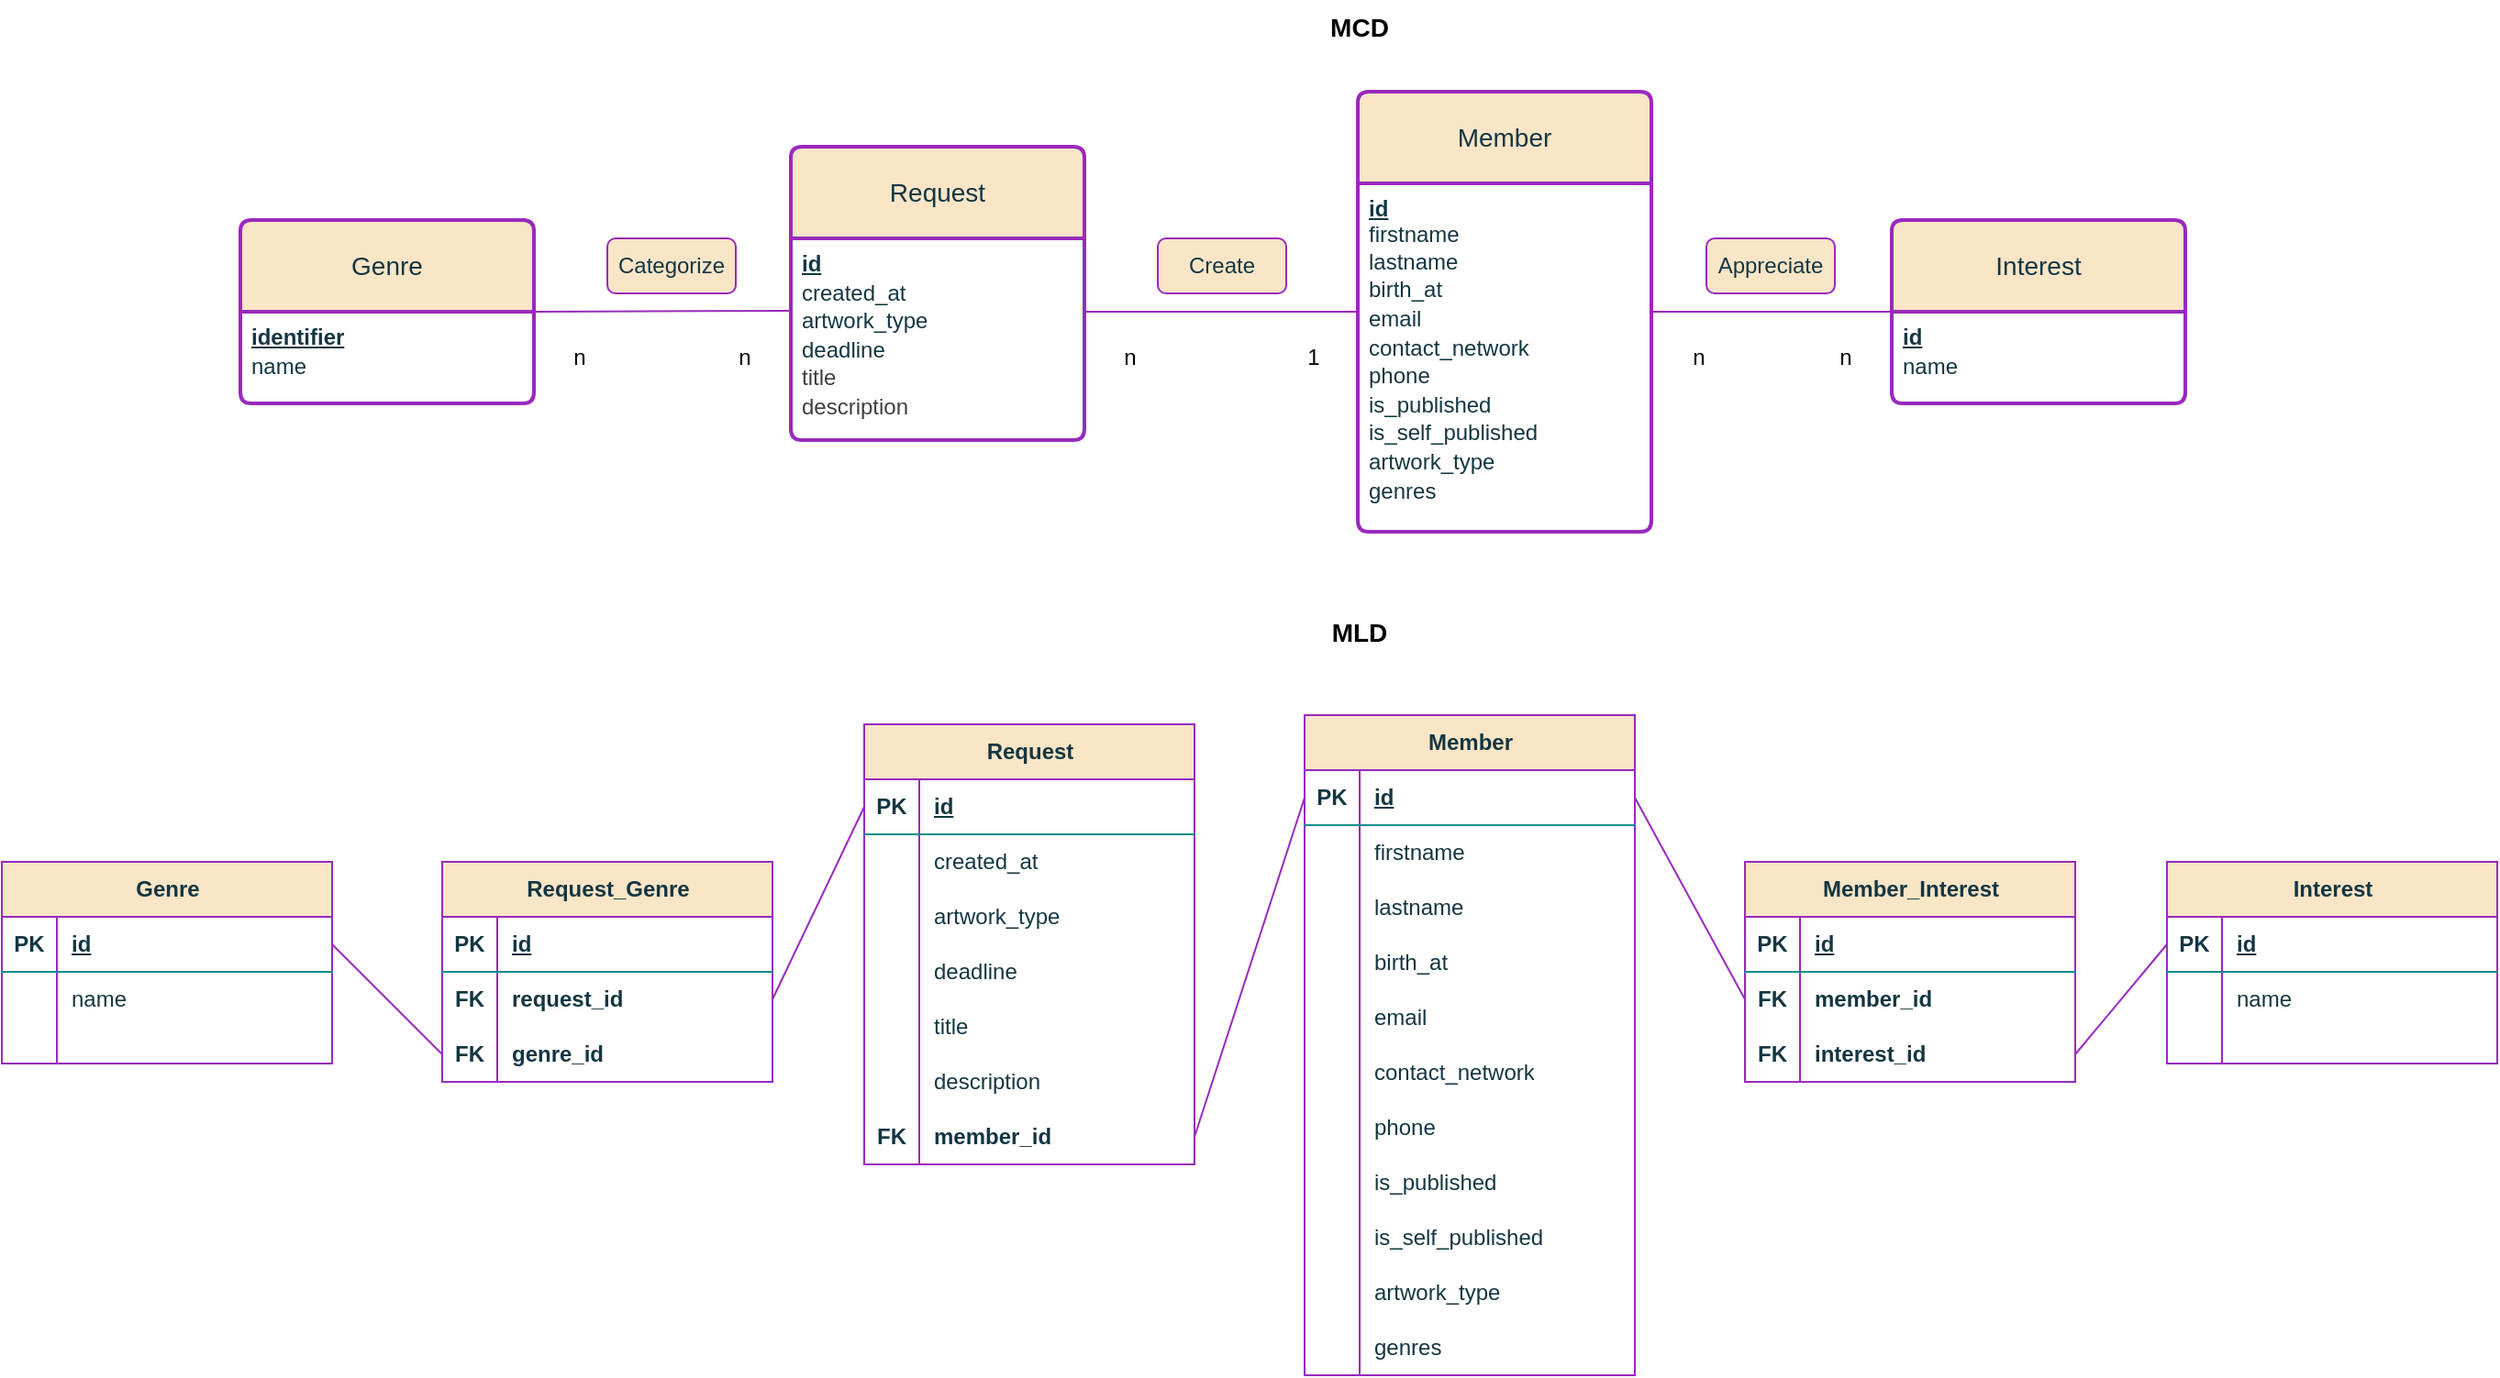 <mxfile>
    <diagram name="Page-1" id="cwkz8XHemz3K-lwugrlc">
        <mxGraphModel dx="1269" dy="1848" grid="1" gridSize="10" guides="1" tooltips="1" connect="1" arrows="1" fold="1" page="1" pageScale="1" pageWidth="827" pageHeight="1169" math="0" shadow="0" adaptiveColors="simple">
            <root>
                <mxCell id="0"/>
                <mxCell id="1" parent="0"/>
                <mxCell id="MpJ06HQKLfrWw8U0iryj-5" value="Member" style="swimlane;childLayout=stackLayout;horizontal=1;startSize=50;horizontalStack=0;rounded=1;fontSize=14;fontStyle=0;strokeWidth=2;resizeParent=0;resizeLast=1;shadow=0;dashed=0;align=center;arcSize=4;whiteSpace=wrap;html=1;labelBackgroundColor=none;fillColor=#FAE5C7;strokeColor=#9929BD;fontColor=#143642;" parent="1" vertex="1">
                    <mxGeometry x="349" y="10" width="160" height="240" as="geometry"/>
                </mxCell>
                <mxCell id="MpJ06HQKLfrWw8U0iryj-6" value="&lt;div&gt;&lt;u&gt;&lt;b&gt;id&lt;/b&gt;&lt;/u&gt;&lt;/div&gt;firstname&lt;div style=&quot;line-height: 130%;&quot;&gt;lastname&lt;/div&gt;&lt;div style=&quot;line-height: 130%;&quot;&gt;birth_at&lt;/div&gt;&lt;div style=&quot;line-height: 130%;&quot;&gt;email&lt;/div&gt;&lt;div style=&quot;line-height: 130%;&quot;&gt;contact_network&lt;/div&gt;&lt;div style=&quot;line-height: 130%;&quot;&gt;phone&lt;/div&gt;&lt;div style=&quot;line-height: 130%;&quot;&gt;is_published&lt;/div&gt;&lt;div style=&quot;line-height: 130%;&quot;&gt;is_self_published&lt;/div&gt;&lt;div style=&quot;line-height: 130%;&quot;&gt;artwork_type&lt;/div&gt;&lt;div style=&quot;line-height: 130%;&quot;&gt;genres&lt;/div&gt;" style="align=left;strokeColor=none;fillColor=none;spacingLeft=4;fontSize=12;verticalAlign=top;resizable=0;rotatable=0;part=1;html=1;labelBackgroundColor=none;fontColor=#143642;" parent="MpJ06HQKLfrWw8U0iryj-5" vertex="1">
                    <mxGeometry y="50" width="160" height="190" as="geometry"/>
                </mxCell>
                <mxCell id="MpJ06HQKLfrWw8U0iryj-7" style="edgeStyle=orthogonalEdgeStyle;rounded=0;orthogonalLoop=1;jettySize=auto;html=1;exitX=0.5;exitY=1;exitDx=0;exitDy=0;labelBackgroundColor=none;strokeColor=#A8201A;fontColor=default;" parent="MpJ06HQKLfrWw8U0iryj-5" source="MpJ06HQKLfrWw8U0iryj-6" target="MpJ06HQKLfrWw8U0iryj-6" edge="1">
                    <mxGeometry relative="1" as="geometry"/>
                </mxCell>
                <mxCell id="MpJ06HQKLfrWw8U0iryj-8" style="edgeStyle=orthogonalEdgeStyle;rounded=0;orthogonalLoop=1;jettySize=auto;html=1;exitX=0.5;exitY=1;exitDx=0;exitDy=0;labelBackgroundColor=none;strokeColor=#A8201A;fontColor=default;" parent="MpJ06HQKLfrWw8U0iryj-5" source="MpJ06HQKLfrWw8U0iryj-6" target="MpJ06HQKLfrWw8U0iryj-6" edge="1">
                    <mxGeometry relative="1" as="geometry"/>
                </mxCell>
                <mxCell id="MpJ06HQKLfrWw8U0iryj-10" value="Request" style="swimlane;childLayout=stackLayout;horizontal=1;startSize=50;horizontalStack=0;rounded=1;fontSize=14;fontStyle=0;strokeWidth=2;resizeParent=0;resizeLast=1;shadow=0;dashed=0;align=center;arcSize=4;whiteSpace=wrap;html=1;labelBackgroundColor=none;fillColor=#FAE5C7;strokeColor=light-dark(#9929BD,#39A3A5);fontColor=#143642;" parent="1" vertex="1">
                    <mxGeometry x="40" y="40" width="160" height="160" as="geometry"/>
                </mxCell>
                <mxCell id="MpJ06HQKLfrWw8U0iryj-11" value="&lt;u style=&quot;line-height: 130%;&quot;&gt;&lt;b&gt;id&lt;/b&gt;&lt;/u&gt;&lt;div style=&quot;line-height: 130%;&quot;&gt;created_at&lt;br&gt;&lt;div&gt;artwork_type&lt;/div&gt;&lt;div&gt;&lt;span style=&quot;background-color: transparent;&quot;&gt;deadline&lt;br&gt;&lt;/span&gt;&lt;div&gt;&lt;span style=&quot;color: rgb(63, 63, 63); background-color: transparent;&quot;&gt;title&amp;nbsp;&lt;/span&gt;&lt;/div&gt;&lt;div&gt;&lt;span style=&quot;color: rgb(63, 63, 63); background-color: transparent;&quot;&gt;description&lt;/span&gt;&lt;/div&gt;&lt;/div&gt;&lt;/div&gt;" style="align=left;strokeColor=none;fillColor=none;spacingLeft=4;fontSize=12;verticalAlign=top;resizable=0;rotatable=0;part=1;html=1;labelBackgroundColor=none;fontColor=#143642;" parent="MpJ06HQKLfrWw8U0iryj-10" vertex="1">
                    <mxGeometry y="50" width="160" height="110" as="geometry"/>
                </mxCell>
                <mxCell id="PtJYfhTD-J3w3Zn-4fKZ-71" value="&lt;div&gt;&lt;div&gt;&lt;div&gt;&lt;br&gt;&lt;/div&gt;&lt;/div&gt;&lt;/div&gt;" style="align=left;strokeColor=none;fillColor=none;spacingLeft=4;fontSize=12;verticalAlign=top;resizable=0;rotatable=0;part=1;html=1;labelBackgroundColor=none;fontColor=#143642;" parent="MpJ06HQKLfrWw8U0iryj-10" vertex="1">
                    <mxGeometry y="160" width="160" as="geometry"/>
                </mxCell>
                <mxCell id="MpJ06HQKLfrWw8U0iryj-17" value="" style="endArrow=none;html=1;rounded=0;labelBackgroundColor=none;strokeColor=#9929BD;fontColor=default;exitX=0;exitY=0.5;exitDx=0;exitDy=0;" parent="1" source="MpJ06HQKLfrWw8U0iryj-5" edge="1">
                    <mxGeometry relative="1" as="geometry">
                        <mxPoint x="300" y="128" as="sourcePoint"/>
                        <mxPoint x="200" y="130" as="targetPoint"/>
                    </mxGeometry>
                </mxCell>
                <mxCell id="MpJ06HQKLfrWw8U0iryj-15" value="Create" style="rounded=1;whiteSpace=wrap;html=1;labelBackgroundColor=none;fillColor=#FAE5C7;strokeColor=#9929BD;fontColor=#143642;spacing=0;" parent="1" vertex="1">
                    <mxGeometry x="240" y="90" width="70" height="30" as="geometry"/>
                </mxCell>
                <mxCell id="MpJ06HQKLfrWw8U0iryj-22" value="n" style="rounded=0;whiteSpace=wrap;html=1;labelBackgroundColor=none;strokeColor=none;" parent="1" vertex="1">
                    <mxGeometry x="210" y="140" width="30" height="30" as="geometry"/>
                </mxCell>
                <mxCell id="MpJ06HQKLfrWw8U0iryj-25" value="1" style="rounded=0;whiteSpace=wrap;html=1;labelBackgroundColor=none;strokeColor=none;" parent="1" vertex="1">
                    <mxGeometry x="310" y="140" width="30" height="30" as="geometry"/>
                </mxCell>
                <mxCell id="PtJYfhTD-J3w3Zn-4fKZ-2" value="Member" style="shape=table;startSize=30;container=1;collapsible=1;childLayout=tableLayout;fixedRows=1;rowLines=0;fontStyle=1;align=center;resizeLast=1;html=1;strokeColor=#9929BD;fontColor=#143642;fillColor=#FAE5C7;" parent="1" vertex="1">
                    <mxGeometry x="320" y="350" width="180" height="360" as="geometry"/>
                </mxCell>
                <mxCell id="PtJYfhTD-J3w3Zn-4fKZ-3" value="" style="shape=tableRow;horizontal=0;startSize=0;swimlaneHead=0;swimlaneBody=0;fillColor=none;collapsible=0;dropTarget=0;points=[[0,0.5],[1,0.5]];portConstraint=eastwest;top=0;left=0;right=0;bottom=1;strokeColor=#0F8B8D;fontColor=#143642;" parent="PtJYfhTD-J3w3Zn-4fKZ-2" vertex="1">
                    <mxGeometry y="30" width="180" height="30" as="geometry"/>
                </mxCell>
                <mxCell id="PtJYfhTD-J3w3Zn-4fKZ-4" value="PK" style="shape=partialRectangle;connectable=0;fillColor=none;top=0;left=0;bottom=0;right=0;fontStyle=1;overflow=hidden;whiteSpace=wrap;html=1;strokeColor=light-dark(#9929BD,#39A3A5);fontColor=#143642;" parent="PtJYfhTD-J3w3Zn-4fKZ-3" vertex="1">
                    <mxGeometry width="30" height="30" as="geometry">
                        <mxRectangle width="30" height="30" as="alternateBounds"/>
                    </mxGeometry>
                </mxCell>
                <mxCell id="PtJYfhTD-J3w3Zn-4fKZ-5" value="id" style="shape=partialRectangle;connectable=0;fillColor=none;top=0;left=0;bottom=0;right=0;align=left;spacingLeft=6;fontStyle=5;overflow=hidden;whiteSpace=wrap;html=1;strokeColor=#9929BD;fontColor=#143642;" parent="PtJYfhTD-J3w3Zn-4fKZ-3" vertex="1">
                    <mxGeometry x="30" width="150" height="30" as="geometry">
                        <mxRectangle width="150" height="30" as="alternateBounds"/>
                    </mxGeometry>
                </mxCell>
                <mxCell id="PtJYfhTD-J3w3Zn-4fKZ-6" value="" style="shape=tableRow;horizontal=0;startSize=0;swimlaneHead=0;swimlaneBody=0;fillColor=none;collapsible=0;dropTarget=0;points=[[0,0.5],[1,0.5]];portConstraint=eastwest;top=0;left=0;right=0;bottom=0;strokeColor=#9929BD;fontColor=#143642;" parent="PtJYfhTD-J3w3Zn-4fKZ-2" vertex="1">
                    <mxGeometry y="60" width="180" height="30" as="geometry"/>
                </mxCell>
                <mxCell id="PtJYfhTD-J3w3Zn-4fKZ-7" value="" style="shape=partialRectangle;connectable=0;fillColor=none;top=0;left=0;bottom=0;right=0;editable=1;overflow=hidden;whiteSpace=wrap;html=1;strokeColor=light-dark(#9929BD,#39A3A5);fontColor=#143642;" parent="PtJYfhTD-J3w3Zn-4fKZ-6" vertex="1">
                    <mxGeometry width="30" height="30" as="geometry">
                        <mxRectangle width="30" height="30" as="alternateBounds"/>
                    </mxGeometry>
                </mxCell>
                <mxCell id="PtJYfhTD-J3w3Zn-4fKZ-8" value="firstname" style="shape=partialRectangle;connectable=0;fillColor=none;top=0;left=0;bottom=0;right=0;align=left;spacingLeft=6;overflow=hidden;whiteSpace=wrap;html=1;strokeColor=light-dark(#9929BD,#39A3A5);fontColor=#143642;" parent="PtJYfhTD-J3w3Zn-4fKZ-6" vertex="1">
                    <mxGeometry x="30" width="150" height="30" as="geometry">
                        <mxRectangle width="150" height="30" as="alternateBounds"/>
                    </mxGeometry>
                </mxCell>
                <mxCell id="PtJYfhTD-J3w3Zn-4fKZ-9" value="" style="shape=tableRow;horizontal=0;startSize=0;swimlaneHead=0;swimlaneBody=0;fillColor=none;collapsible=0;dropTarget=0;points=[[0,0.5],[1,0.5]];portConstraint=eastwest;top=0;left=0;right=0;bottom=0;strokeColor=#0F8B8D;fontColor=#143642;" parent="PtJYfhTD-J3w3Zn-4fKZ-2" vertex="1">
                    <mxGeometry y="90" width="180" height="30" as="geometry"/>
                </mxCell>
                <mxCell id="PtJYfhTD-J3w3Zn-4fKZ-10" value="" style="shape=partialRectangle;connectable=0;fillColor=none;top=0;left=0;bottom=0;right=0;editable=1;overflow=hidden;whiteSpace=wrap;html=1;strokeColor=#0F8B8D;fontColor=#143642;" parent="PtJYfhTD-J3w3Zn-4fKZ-9" vertex="1">
                    <mxGeometry width="30" height="30" as="geometry">
                        <mxRectangle width="30" height="30" as="alternateBounds"/>
                    </mxGeometry>
                </mxCell>
                <mxCell id="PtJYfhTD-J3w3Zn-4fKZ-11" value="lastname" style="shape=partialRectangle;connectable=0;fillColor=none;top=0;left=0;bottom=0;right=0;align=left;spacingLeft=6;overflow=hidden;whiteSpace=wrap;html=1;strokeColor=#0F8B8D;fontColor=#143642;" parent="PtJYfhTD-J3w3Zn-4fKZ-9" vertex="1">
                    <mxGeometry x="30" width="150" height="30" as="geometry">
                        <mxRectangle width="150" height="30" as="alternateBounds"/>
                    </mxGeometry>
                </mxCell>
                <mxCell id="PtJYfhTD-J3w3Zn-4fKZ-12" value="" style="shape=tableRow;horizontal=0;startSize=0;swimlaneHead=0;swimlaneBody=0;fillColor=none;collapsible=0;dropTarget=0;points=[[0,0.5],[1,0.5]];portConstraint=eastwest;top=0;left=0;right=0;bottom=0;strokeColor=#0F8B8D;fontColor=#143642;" parent="PtJYfhTD-J3w3Zn-4fKZ-2" vertex="1">
                    <mxGeometry y="120" width="180" height="30" as="geometry"/>
                </mxCell>
                <mxCell id="PtJYfhTD-J3w3Zn-4fKZ-13" value="" style="shape=partialRectangle;connectable=0;fillColor=none;top=0;left=0;bottom=0;right=0;editable=1;overflow=hidden;whiteSpace=wrap;html=1;strokeColor=#0F8B8D;fontColor=#143642;" parent="PtJYfhTD-J3w3Zn-4fKZ-12" vertex="1">
                    <mxGeometry width="30" height="30" as="geometry">
                        <mxRectangle width="30" height="30" as="alternateBounds"/>
                    </mxGeometry>
                </mxCell>
                <mxCell id="PtJYfhTD-J3w3Zn-4fKZ-14" value="birth_at" style="shape=partialRectangle;connectable=0;fillColor=none;top=0;left=0;bottom=0;right=0;align=left;spacingLeft=6;overflow=hidden;whiteSpace=wrap;html=1;strokeColor=#0F8B8D;fontColor=#143642;" parent="PtJYfhTD-J3w3Zn-4fKZ-12" vertex="1">
                    <mxGeometry x="30" width="150" height="30" as="geometry">
                        <mxRectangle width="150" height="30" as="alternateBounds"/>
                    </mxGeometry>
                </mxCell>
                <mxCell id="PtJYfhTD-J3w3Zn-4fKZ-15" value="" style="shape=tableRow;horizontal=0;startSize=0;swimlaneHead=0;swimlaneBody=0;fillColor=none;collapsible=0;dropTarget=0;points=[[0,0.5],[1,0.5]];portConstraint=eastwest;top=0;left=0;right=0;bottom=0;strokeColor=#0F8B8D;fontColor=#143642;" parent="PtJYfhTD-J3w3Zn-4fKZ-2" vertex="1">
                    <mxGeometry y="150" width="180" height="30" as="geometry"/>
                </mxCell>
                <mxCell id="PtJYfhTD-J3w3Zn-4fKZ-16" value="" style="shape=partialRectangle;connectable=0;fillColor=none;top=0;left=0;bottom=0;right=0;editable=1;overflow=hidden;whiteSpace=wrap;html=1;strokeColor=#0F8B8D;fontColor=#143642;" parent="PtJYfhTD-J3w3Zn-4fKZ-15" vertex="1">
                    <mxGeometry width="30" height="30" as="geometry">
                        <mxRectangle width="30" height="30" as="alternateBounds"/>
                    </mxGeometry>
                </mxCell>
                <mxCell id="PtJYfhTD-J3w3Zn-4fKZ-17" value="email" style="shape=partialRectangle;connectable=0;fillColor=none;top=0;left=0;bottom=0;right=0;align=left;spacingLeft=6;overflow=hidden;whiteSpace=wrap;html=1;strokeColor=#0F8B8D;fontColor=#143642;" parent="PtJYfhTD-J3w3Zn-4fKZ-15" vertex="1">
                    <mxGeometry x="30" width="150" height="30" as="geometry">
                        <mxRectangle width="150" height="30" as="alternateBounds"/>
                    </mxGeometry>
                </mxCell>
                <mxCell id="PtJYfhTD-J3w3Zn-4fKZ-18" value="" style="shape=tableRow;horizontal=0;startSize=0;swimlaneHead=0;swimlaneBody=0;fillColor=none;collapsible=0;dropTarget=0;points=[[0,0.5],[1,0.5]];portConstraint=eastwest;top=0;left=0;right=0;bottom=0;strokeColor=#0F8B8D;fontColor=#143642;" parent="PtJYfhTD-J3w3Zn-4fKZ-2" vertex="1">
                    <mxGeometry y="180" width="180" height="30" as="geometry"/>
                </mxCell>
                <mxCell id="PtJYfhTD-J3w3Zn-4fKZ-19" value="" style="shape=partialRectangle;connectable=0;fillColor=none;top=0;left=0;bottom=0;right=0;editable=1;overflow=hidden;whiteSpace=wrap;html=1;strokeColor=#0F8B8D;fontColor=#143642;" parent="PtJYfhTD-J3w3Zn-4fKZ-18" vertex="1">
                    <mxGeometry width="30" height="30" as="geometry">
                        <mxRectangle width="30" height="30" as="alternateBounds"/>
                    </mxGeometry>
                </mxCell>
                <mxCell id="PtJYfhTD-J3w3Zn-4fKZ-20" value="contact_network" style="shape=partialRectangle;connectable=0;fillColor=none;top=0;left=0;bottom=0;right=0;align=left;spacingLeft=6;overflow=hidden;whiteSpace=wrap;html=1;strokeColor=#0F8B8D;fontColor=#143642;" parent="PtJYfhTD-J3w3Zn-4fKZ-18" vertex="1">
                    <mxGeometry x="30" width="150" height="30" as="geometry">
                        <mxRectangle width="150" height="30" as="alternateBounds"/>
                    </mxGeometry>
                </mxCell>
                <mxCell id="PtJYfhTD-J3w3Zn-4fKZ-21" value="" style="shape=tableRow;horizontal=0;startSize=0;swimlaneHead=0;swimlaneBody=0;fillColor=none;collapsible=0;dropTarget=0;points=[[0,0.5],[1,0.5]];portConstraint=eastwest;top=0;left=0;right=0;bottom=0;strokeColor=#0F8B8D;fontColor=#143642;" parent="PtJYfhTD-J3w3Zn-4fKZ-2" vertex="1">
                    <mxGeometry y="210" width="180" height="30" as="geometry"/>
                </mxCell>
                <mxCell id="PtJYfhTD-J3w3Zn-4fKZ-22" value="" style="shape=partialRectangle;connectable=0;fillColor=none;top=0;left=0;bottom=0;right=0;editable=1;overflow=hidden;whiteSpace=wrap;html=1;strokeColor=#0F8B8D;fontColor=#143642;" parent="PtJYfhTD-J3w3Zn-4fKZ-21" vertex="1">
                    <mxGeometry width="30" height="30" as="geometry">
                        <mxRectangle width="30" height="30" as="alternateBounds"/>
                    </mxGeometry>
                </mxCell>
                <mxCell id="PtJYfhTD-J3w3Zn-4fKZ-23" value="phone" style="shape=partialRectangle;connectable=0;fillColor=none;top=0;left=0;bottom=0;right=0;align=left;spacingLeft=6;overflow=hidden;whiteSpace=wrap;html=1;strokeColor=#0F8B8D;fontColor=#143642;" parent="PtJYfhTD-J3w3Zn-4fKZ-21" vertex="1">
                    <mxGeometry x="30" width="150" height="30" as="geometry">
                        <mxRectangle width="150" height="30" as="alternateBounds"/>
                    </mxGeometry>
                </mxCell>
                <mxCell id="PtJYfhTD-J3w3Zn-4fKZ-24" value="" style="shape=tableRow;horizontal=0;startSize=0;swimlaneHead=0;swimlaneBody=0;fillColor=none;collapsible=0;dropTarget=0;points=[[0,0.5],[1,0.5]];portConstraint=eastwest;top=0;left=0;right=0;bottom=0;strokeColor=#0F8B8D;fontColor=#143642;" parent="PtJYfhTD-J3w3Zn-4fKZ-2" vertex="1">
                    <mxGeometry y="240" width="180" height="30" as="geometry"/>
                </mxCell>
                <mxCell id="PtJYfhTD-J3w3Zn-4fKZ-25" value="" style="shape=partialRectangle;connectable=0;fillColor=none;top=0;left=0;bottom=0;right=0;editable=1;overflow=hidden;whiteSpace=wrap;html=1;strokeColor=#0F8B8D;fontColor=#143642;" parent="PtJYfhTD-J3w3Zn-4fKZ-24" vertex="1">
                    <mxGeometry width="30" height="30" as="geometry">
                        <mxRectangle width="30" height="30" as="alternateBounds"/>
                    </mxGeometry>
                </mxCell>
                <mxCell id="PtJYfhTD-J3w3Zn-4fKZ-26" value="is_published" style="shape=partialRectangle;connectable=0;fillColor=none;top=0;left=0;bottom=0;right=0;align=left;spacingLeft=6;overflow=hidden;whiteSpace=wrap;html=1;strokeColor=#0F8B8D;fontColor=#143642;" parent="PtJYfhTD-J3w3Zn-4fKZ-24" vertex="1">
                    <mxGeometry x="30" width="150" height="30" as="geometry">
                        <mxRectangle width="150" height="30" as="alternateBounds"/>
                    </mxGeometry>
                </mxCell>
                <mxCell id="PtJYfhTD-J3w3Zn-4fKZ-27" value="" style="shape=tableRow;horizontal=0;startSize=0;swimlaneHead=0;swimlaneBody=0;fillColor=none;collapsible=0;dropTarget=0;points=[[0,0.5],[1,0.5]];portConstraint=eastwest;top=0;left=0;right=0;bottom=0;strokeColor=#0F8B8D;fontColor=#143642;" parent="PtJYfhTD-J3w3Zn-4fKZ-2" vertex="1">
                    <mxGeometry y="270" width="180" height="30" as="geometry"/>
                </mxCell>
                <mxCell id="PtJYfhTD-J3w3Zn-4fKZ-28" value="" style="shape=partialRectangle;connectable=0;fillColor=none;top=0;left=0;bottom=0;right=0;editable=1;overflow=hidden;whiteSpace=wrap;html=1;strokeColor=#0F8B8D;fontColor=#143642;" parent="PtJYfhTD-J3w3Zn-4fKZ-27" vertex="1">
                    <mxGeometry width="30" height="30" as="geometry">
                        <mxRectangle width="30" height="30" as="alternateBounds"/>
                    </mxGeometry>
                </mxCell>
                <mxCell id="PtJYfhTD-J3w3Zn-4fKZ-29" value="is_self_published" style="shape=partialRectangle;connectable=0;fillColor=none;top=0;left=0;bottom=0;right=0;align=left;spacingLeft=6;overflow=hidden;whiteSpace=wrap;html=1;strokeColor=#0F8B8D;fontColor=#143642;" parent="PtJYfhTD-J3w3Zn-4fKZ-27" vertex="1">
                    <mxGeometry x="30" width="150" height="30" as="geometry">
                        <mxRectangle width="150" height="30" as="alternateBounds"/>
                    </mxGeometry>
                </mxCell>
                <mxCell id="PtJYfhTD-J3w3Zn-4fKZ-30" value="" style="shape=tableRow;horizontal=0;startSize=0;swimlaneHead=0;swimlaneBody=0;fillColor=none;collapsible=0;dropTarget=0;points=[[0,0.5],[1,0.5]];portConstraint=eastwest;top=0;left=0;right=0;bottom=0;strokeColor=#0F8B8D;fontColor=#143642;" parent="PtJYfhTD-J3w3Zn-4fKZ-2" vertex="1">
                    <mxGeometry y="300" width="180" height="30" as="geometry"/>
                </mxCell>
                <mxCell id="PtJYfhTD-J3w3Zn-4fKZ-31" value="" style="shape=partialRectangle;connectable=0;fillColor=none;top=0;left=0;bottom=0;right=0;editable=1;overflow=hidden;whiteSpace=wrap;html=1;strokeColor=#0F8B8D;fontColor=#143642;" parent="PtJYfhTD-J3w3Zn-4fKZ-30" vertex="1">
                    <mxGeometry width="30" height="30" as="geometry">
                        <mxRectangle width="30" height="30" as="alternateBounds"/>
                    </mxGeometry>
                </mxCell>
                <mxCell id="PtJYfhTD-J3w3Zn-4fKZ-32" value="artwork_type" style="shape=partialRectangle;connectable=0;fillColor=none;top=0;left=0;bottom=0;right=0;align=left;spacingLeft=6;overflow=hidden;whiteSpace=wrap;html=1;strokeColor=#0F8B8D;fontColor=#143642;" parent="PtJYfhTD-J3w3Zn-4fKZ-30" vertex="1">
                    <mxGeometry x="30" width="150" height="30" as="geometry">
                        <mxRectangle width="150" height="30" as="alternateBounds"/>
                    </mxGeometry>
                </mxCell>
                <mxCell id="PtJYfhTD-J3w3Zn-4fKZ-33" value="" style="shape=tableRow;horizontal=0;startSize=0;swimlaneHead=0;swimlaneBody=0;fillColor=none;collapsible=0;dropTarget=0;points=[[0,0.5],[1,0.5]];portConstraint=eastwest;top=0;left=0;right=0;bottom=0;strokeColor=#0F8B8D;fontColor=#143642;" parent="PtJYfhTD-J3w3Zn-4fKZ-2" vertex="1">
                    <mxGeometry y="330" width="180" height="30" as="geometry"/>
                </mxCell>
                <mxCell id="PtJYfhTD-J3w3Zn-4fKZ-34" value="" style="shape=partialRectangle;connectable=0;fillColor=none;top=0;left=0;bottom=0;right=0;editable=1;overflow=hidden;whiteSpace=wrap;html=1;strokeColor=#0F8B8D;fontColor=#143642;" parent="PtJYfhTD-J3w3Zn-4fKZ-33" vertex="1">
                    <mxGeometry width="30" height="30" as="geometry">
                        <mxRectangle width="30" height="30" as="alternateBounds"/>
                    </mxGeometry>
                </mxCell>
                <mxCell id="PtJYfhTD-J3w3Zn-4fKZ-35" value="genres" style="shape=partialRectangle;connectable=0;fillColor=none;top=0;left=0;bottom=0;right=0;align=left;spacingLeft=6;overflow=hidden;whiteSpace=wrap;html=1;strokeColor=#0F8B8D;fontColor=#143642;" parent="PtJYfhTD-J3w3Zn-4fKZ-33" vertex="1">
                    <mxGeometry x="30" width="150" height="30" as="geometry">
                        <mxRectangle width="150" height="30" as="alternateBounds"/>
                    </mxGeometry>
                </mxCell>
                <mxCell id="PtJYfhTD-J3w3Zn-4fKZ-39" value="Request" style="shape=table;startSize=30;container=1;collapsible=1;childLayout=tableLayout;fixedRows=1;rowLines=0;fontStyle=1;align=center;resizeLast=1;html=1;strokeColor=#9929BD;fontColor=#143642;fillColor=#FAE5C7;" parent="1" vertex="1">
                    <mxGeometry x="80" y="355" width="180" height="240" as="geometry"/>
                </mxCell>
                <mxCell id="PtJYfhTD-J3w3Zn-4fKZ-40" value="" style="shape=tableRow;horizontal=0;startSize=0;swimlaneHead=0;swimlaneBody=0;fillColor=none;collapsible=0;dropTarget=0;points=[[0,0.5],[1,0.5]];portConstraint=eastwest;top=0;left=0;right=0;bottom=1;strokeColor=#0F8B8D;fontColor=#143642;" parent="PtJYfhTD-J3w3Zn-4fKZ-39" vertex="1">
                    <mxGeometry y="30" width="180" height="30" as="geometry"/>
                </mxCell>
                <mxCell id="PtJYfhTD-J3w3Zn-4fKZ-41" value="PK" style="shape=partialRectangle;connectable=0;fillColor=none;top=0;left=0;bottom=0;right=0;fontStyle=1;overflow=hidden;whiteSpace=wrap;html=1;strokeColor=light-dark(#7b219f, #39a3a5);fontColor=#143642;" parent="PtJYfhTD-J3w3Zn-4fKZ-40" vertex="1">
                    <mxGeometry width="30" height="30" as="geometry">
                        <mxRectangle width="30" height="30" as="alternateBounds"/>
                    </mxGeometry>
                </mxCell>
                <mxCell id="PtJYfhTD-J3w3Zn-4fKZ-42" value="id" style="shape=partialRectangle;connectable=0;fillColor=none;top=0;left=0;bottom=0;right=0;align=left;spacingLeft=6;fontStyle=5;overflow=hidden;whiteSpace=wrap;html=1;strokeColor=light-dark(#7b219f, #39a3a5);fontColor=#143642;" parent="PtJYfhTD-J3w3Zn-4fKZ-40" vertex="1">
                    <mxGeometry x="30" width="150" height="30" as="geometry">
                        <mxRectangle width="150" height="30" as="alternateBounds"/>
                    </mxGeometry>
                </mxCell>
                <mxCell id="PtJYfhTD-J3w3Zn-4fKZ-43" value="" style="shape=tableRow;horizontal=0;startSize=0;swimlaneHead=0;swimlaneBody=0;fillColor=none;collapsible=0;dropTarget=0;points=[[0,0.5],[1,0.5]];portConstraint=eastwest;top=0;left=0;right=0;bottom=0;strokeColor=#0F8B8D;fontColor=#143642;" parent="PtJYfhTD-J3w3Zn-4fKZ-39" vertex="1">
                    <mxGeometry y="60" width="180" height="30" as="geometry"/>
                </mxCell>
                <mxCell id="PtJYfhTD-J3w3Zn-4fKZ-44" value="" style="shape=partialRectangle;connectable=0;fillColor=none;top=0;left=0;bottom=0;right=0;editable=1;overflow=hidden;whiteSpace=wrap;html=1;strokeColor=light-dark(#7b219f, #39a3a5);fontColor=#143642;" parent="PtJYfhTD-J3w3Zn-4fKZ-43" vertex="1">
                    <mxGeometry width="30" height="30" as="geometry">
                        <mxRectangle width="30" height="30" as="alternateBounds"/>
                    </mxGeometry>
                </mxCell>
                <mxCell id="PtJYfhTD-J3w3Zn-4fKZ-45" value="created_at" style="shape=partialRectangle;connectable=0;fillColor=none;top=0;left=0;bottom=0;right=0;align=left;spacingLeft=6;overflow=hidden;whiteSpace=wrap;html=1;strokeColor=light-dark(#7b219f, #39a3a5);fontColor=#143642;" parent="PtJYfhTD-J3w3Zn-4fKZ-43" vertex="1">
                    <mxGeometry x="30" width="150" height="30" as="geometry">
                        <mxRectangle width="150" height="30" as="alternateBounds"/>
                    </mxGeometry>
                </mxCell>
                <mxCell id="PtJYfhTD-J3w3Zn-4fKZ-46" value="" style="shape=tableRow;horizontal=0;startSize=0;swimlaneHead=0;swimlaneBody=0;fillColor=none;collapsible=0;dropTarget=0;points=[[0,0.5],[1,0.5]];portConstraint=eastwest;top=0;left=0;right=0;bottom=0;strokeColor=#0F8B8D;fontColor=#143642;" parent="PtJYfhTD-J3w3Zn-4fKZ-39" vertex="1">
                    <mxGeometry y="90" width="180" height="30" as="geometry"/>
                </mxCell>
                <mxCell id="PtJYfhTD-J3w3Zn-4fKZ-47" value="" style="shape=partialRectangle;connectable=0;fillColor=none;top=0;left=0;bottom=0;right=0;editable=1;overflow=hidden;whiteSpace=wrap;html=1;strokeColor=#0F8B8D;fontColor=#143642;" parent="PtJYfhTD-J3w3Zn-4fKZ-46" vertex="1">
                    <mxGeometry width="30" height="30" as="geometry">
                        <mxRectangle width="30" height="30" as="alternateBounds"/>
                    </mxGeometry>
                </mxCell>
                <mxCell id="PtJYfhTD-J3w3Zn-4fKZ-48" value="artwork_type" style="shape=partialRectangle;connectable=0;fillColor=none;top=0;left=0;bottom=0;right=0;align=left;spacingLeft=6;overflow=hidden;whiteSpace=wrap;html=1;strokeColor=#0F8B8D;fontColor=#143642;" parent="PtJYfhTD-J3w3Zn-4fKZ-46" vertex="1">
                    <mxGeometry x="30" width="150" height="30" as="geometry">
                        <mxRectangle width="150" height="30" as="alternateBounds"/>
                    </mxGeometry>
                </mxCell>
                <mxCell id="PtJYfhTD-J3w3Zn-4fKZ-49" value="" style="shape=tableRow;horizontal=0;startSize=0;swimlaneHead=0;swimlaneBody=0;fillColor=none;collapsible=0;dropTarget=0;points=[[0,0.5],[1,0.5]];portConstraint=eastwest;top=0;left=0;right=0;bottom=0;strokeColor=#0F8B8D;fontColor=#143642;" parent="PtJYfhTD-J3w3Zn-4fKZ-39" vertex="1">
                    <mxGeometry y="120" width="180" height="30" as="geometry"/>
                </mxCell>
                <mxCell id="PtJYfhTD-J3w3Zn-4fKZ-50" value="" style="shape=partialRectangle;connectable=0;fillColor=none;top=0;left=0;bottom=0;right=0;editable=1;overflow=hidden;whiteSpace=wrap;html=1;strokeColor=#0F8B8D;fontColor=#143642;" parent="PtJYfhTD-J3w3Zn-4fKZ-49" vertex="1">
                    <mxGeometry width="30" height="30" as="geometry">
                        <mxRectangle width="30" height="30" as="alternateBounds"/>
                    </mxGeometry>
                </mxCell>
                <mxCell id="PtJYfhTD-J3w3Zn-4fKZ-51" value="deadline" style="shape=partialRectangle;connectable=0;fillColor=none;top=0;left=0;bottom=0;right=0;align=left;spacingLeft=6;overflow=hidden;whiteSpace=wrap;html=1;strokeColor=#0F8B8D;fontColor=#143642;" parent="PtJYfhTD-J3w3Zn-4fKZ-49" vertex="1">
                    <mxGeometry x="30" width="150" height="30" as="geometry">
                        <mxRectangle width="150" height="30" as="alternateBounds"/>
                    </mxGeometry>
                </mxCell>
                <mxCell id="PtJYfhTD-J3w3Zn-4fKZ-52" value="" style="shape=tableRow;horizontal=0;startSize=0;swimlaneHead=0;swimlaneBody=0;fillColor=none;collapsible=0;dropTarget=0;points=[[0,0.5],[1,0.5]];portConstraint=eastwest;top=0;left=0;right=0;bottom=0;strokeColor=#0F8B8D;fontColor=#143642;" parent="PtJYfhTD-J3w3Zn-4fKZ-39" vertex="1">
                    <mxGeometry y="150" width="180" height="30" as="geometry"/>
                </mxCell>
                <mxCell id="PtJYfhTD-J3w3Zn-4fKZ-53" value="" style="shape=partialRectangle;connectable=0;fillColor=none;top=0;left=0;bottom=0;right=0;editable=1;overflow=hidden;whiteSpace=wrap;html=1;strokeColor=#0F8B8D;fontColor=#143642;" parent="PtJYfhTD-J3w3Zn-4fKZ-52" vertex="1">
                    <mxGeometry width="30" height="30" as="geometry">
                        <mxRectangle width="30" height="30" as="alternateBounds"/>
                    </mxGeometry>
                </mxCell>
                <mxCell id="PtJYfhTD-J3w3Zn-4fKZ-54" value="&lt;span style=&quot;color: rgb(20, 54, 66);&quot;&gt;title&lt;/span&gt;" style="shape=partialRectangle;connectable=0;fillColor=none;top=0;left=0;bottom=0;right=0;align=left;spacingLeft=6;overflow=hidden;whiteSpace=wrap;html=1;strokeColor=#0F8B8D;fontColor=#143642;" parent="PtJYfhTD-J3w3Zn-4fKZ-52" vertex="1">
                    <mxGeometry x="30" width="150" height="30" as="geometry">
                        <mxRectangle width="150" height="30" as="alternateBounds"/>
                    </mxGeometry>
                </mxCell>
                <mxCell id="PtJYfhTD-J3w3Zn-4fKZ-55" value="" style="shape=tableRow;horizontal=0;startSize=0;swimlaneHead=0;swimlaneBody=0;fillColor=none;collapsible=0;dropTarget=0;points=[[0,0.5],[1,0.5]];portConstraint=eastwest;top=0;left=0;right=0;bottom=0;strokeColor=#0F8B8D;fontColor=#143642;" parent="PtJYfhTD-J3w3Zn-4fKZ-39" vertex="1">
                    <mxGeometry y="180" width="180" height="30" as="geometry"/>
                </mxCell>
                <mxCell id="PtJYfhTD-J3w3Zn-4fKZ-56" value="" style="shape=partialRectangle;connectable=0;fillColor=none;top=0;left=0;bottom=0;right=0;editable=1;overflow=hidden;whiteSpace=wrap;html=1;strokeColor=#0F8B8D;fontColor=#143642;" parent="PtJYfhTD-J3w3Zn-4fKZ-55" vertex="1">
                    <mxGeometry width="30" height="30" as="geometry">
                        <mxRectangle width="30" height="30" as="alternateBounds"/>
                    </mxGeometry>
                </mxCell>
                <mxCell id="PtJYfhTD-J3w3Zn-4fKZ-57" value="&lt;span style=&quot;color: rgb(20, 54, 66);&quot;&gt;description&amp;nbsp;&lt;/span&gt;" style="shape=partialRectangle;connectable=0;fillColor=none;top=0;left=0;bottom=0;right=0;align=left;spacingLeft=6;overflow=hidden;whiteSpace=wrap;html=1;strokeColor=#0F8B8D;fontColor=#143642;" parent="PtJYfhTD-J3w3Zn-4fKZ-55" vertex="1">
                    <mxGeometry x="30" width="150" height="30" as="geometry">
                        <mxRectangle width="150" height="30" as="alternateBounds"/>
                    </mxGeometry>
                </mxCell>
                <mxCell id="PtJYfhTD-J3w3Zn-4fKZ-61" value="" style="shape=tableRow;horizontal=0;startSize=0;swimlaneHead=0;swimlaneBody=0;fillColor=none;collapsible=0;dropTarget=0;points=[[0,0.5],[1,0.5]];portConstraint=eastwest;top=0;left=0;right=0;bottom=0;strokeColor=#0F8B8D;fontColor=#143642;" parent="PtJYfhTD-J3w3Zn-4fKZ-39" vertex="1">
                    <mxGeometry y="210" width="180" height="30" as="geometry"/>
                </mxCell>
                <mxCell id="PtJYfhTD-J3w3Zn-4fKZ-62" value="&lt;b&gt;FK&lt;/b&gt;" style="shape=partialRectangle;connectable=0;fillColor=none;top=0;left=0;bottom=0;right=0;editable=1;overflow=hidden;whiteSpace=wrap;html=1;strokeColor=#0F8B8D;fontColor=#143642;" parent="PtJYfhTD-J3w3Zn-4fKZ-61" vertex="1">
                    <mxGeometry width="30" height="30" as="geometry">
                        <mxRectangle width="30" height="30" as="alternateBounds"/>
                    </mxGeometry>
                </mxCell>
                <mxCell id="PtJYfhTD-J3w3Zn-4fKZ-63" value="&lt;b&gt;member_id&lt;/b&gt;" style="shape=partialRectangle;connectable=0;fillColor=none;top=0;left=0;bottom=0;right=0;align=left;spacingLeft=6;overflow=hidden;whiteSpace=wrap;html=1;strokeColor=#0F8B8D;fontColor=#143642;" parent="PtJYfhTD-J3w3Zn-4fKZ-61" vertex="1">
                    <mxGeometry x="30" width="150" height="30" as="geometry">
                        <mxRectangle width="150" height="30" as="alternateBounds"/>
                    </mxGeometry>
                </mxCell>
                <mxCell id="PtJYfhTD-J3w3Zn-4fKZ-67" value="" style="endArrow=none;html=1;rounded=0;strokeColor=#9929BD;fontColor=#143642;fillColor=#FAE5C7;exitX=0;exitY=0.5;exitDx=0;exitDy=0;entryX=1;entryY=0.5;entryDx=0;entryDy=0;" parent="1" source="PtJYfhTD-J3w3Zn-4fKZ-3" target="PtJYfhTD-J3w3Zn-4fKZ-61" edge="1">
                    <mxGeometry relative="1" as="geometry">
                        <mxPoint x="359" y="790" as="sourcePoint"/>
                        <mxPoint x="519" y="790" as="targetPoint"/>
                    </mxGeometry>
                </mxCell>
                <mxCell id="rxms9dbQPFX-UC_QVMbv-2" value="MCD" style="text;html=1;align=center;verticalAlign=middle;whiteSpace=wrap;rounded=0;fontSize=14;fontStyle=1" parent="1" vertex="1">
                    <mxGeometry x="320" y="-40" width="60" height="30" as="geometry"/>
                </mxCell>
                <mxCell id="5" value="Genre" style="swimlane;childLayout=stackLayout;horizontal=1;startSize=50;horizontalStack=0;rounded=1;fontSize=14;fontStyle=0;strokeWidth=2;resizeParent=0;resizeLast=1;shadow=0;dashed=0;align=center;arcSize=4;whiteSpace=wrap;html=1;labelBackgroundColor=none;fillColor=#FAE5C7;strokeColor=light-dark(#9929BD,#39A3A5);fontColor=#143642;" parent="1" vertex="1">
                    <mxGeometry x="-260" y="80" width="160" height="100" as="geometry"/>
                </mxCell>
                <mxCell id="6" value="&lt;u style=&quot;line-height: 130%;&quot;&gt;&lt;b&gt;identifier&lt;/b&gt;&lt;/u&gt;&lt;div style=&quot;line-height: 130%;&quot;&gt;&lt;div&gt;name&lt;/div&gt;&lt;div&gt;&lt;br&gt;&lt;/div&gt;&lt;/div&gt;" style="align=left;strokeColor=none;fillColor=none;spacingLeft=4;fontSize=12;verticalAlign=top;resizable=0;rotatable=0;part=1;html=1;labelBackgroundColor=none;fontColor=#143642;" parent="5" vertex="1">
                    <mxGeometry y="50" width="160" height="110" as="geometry"/>
                </mxCell>
                <mxCell id="7" value="&lt;div&gt;&lt;div&gt;&lt;div&gt;&lt;br&gt;&lt;/div&gt;&lt;/div&gt;&lt;/div&gt;" style="align=left;strokeColor=none;fillColor=none;spacingLeft=4;fontSize=12;verticalAlign=top;resizable=0;rotatable=0;part=1;html=1;labelBackgroundColor=none;fontColor=#143642;" parent="5" vertex="1">
                    <mxGeometry y="160" width="160" height="-60" as="geometry"/>
                </mxCell>
                <mxCell id="9" value="Categorize" style="rounded=1;whiteSpace=wrap;html=1;labelBackgroundColor=none;fillColor=#FAE5C7;strokeColor=#9929BD;fontColor=#143642;spacing=0;" parent="1" vertex="1">
                    <mxGeometry x="-60" y="90" width="70" height="30" as="geometry"/>
                </mxCell>
                <mxCell id="10" value="" style="endArrow=none;html=1;rounded=0;labelBackgroundColor=none;strokeColor=#9929BD;fontColor=default;exitX=0;exitY=0.5;exitDx=0;exitDy=0;entryX=1;entryY=0;entryDx=0;entryDy=0;" parent="1" target="6" edge="1">
                    <mxGeometry relative="1" as="geometry">
                        <mxPoint x="40" y="129.5" as="sourcePoint"/>
                        <mxPoint x="-109" y="129.5" as="targetPoint"/>
                    </mxGeometry>
                </mxCell>
                <mxCell id="11" value="n" style="rounded=0;whiteSpace=wrap;html=1;labelBackgroundColor=none;strokeColor=none;" parent="1" vertex="1">
                    <mxGeometry x="-90" y="140" width="30" height="30" as="geometry"/>
                </mxCell>
                <mxCell id="12" value="n" style="rounded=0;whiteSpace=wrap;html=1;labelBackgroundColor=none;strokeColor=none;" parent="1" vertex="1">
                    <mxGeometry y="140" width="30" height="30" as="geometry"/>
                </mxCell>
                <mxCell id="13" value="Interest" style="swimlane;childLayout=stackLayout;horizontal=1;startSize=50;horizontalStack=0;rounded=1;fontSize=14;fontStyle=0;strokeWidth=2;resizeParent=0;resizeLast=1;shadow=0;dashed=0;align=center;arcSize=4;whiteSpace=wrap;html=1;labelBackgroundColor=none;fillColor=#FAE5C7;strokeColor=light-dark(#9929BD,#39A3A5);fontColor=#143642;" parent="1" vertex="1">
                    <mxGeometry x="640" y="80" width="160" height="100" as="geometry"/>
                </mxCell>
                <mxCell id="14" value="&lt;u style=&quot;line-height: 130%;&quot;&gt;&lt;b&gt;id&lt;/b&gt;&lt;/u&gt;&lt;div style=&quot;line-height: 130%;&quot;&gt;&lt;div&gt;name&lt;/div&gt;&lt;div&gt;&lt;br&gt;&lt;/div&gt;&lt;/div&gt;" style="align=left;strokeColor=none;fillColor=none;spacingLeft=4;fontSize=12;verticalAlign=top;resizable=0;rotatable=0;part=1;html=1;labelBackgroundColor=none;fontColor=#143642;" parent="13" vertex="1">
                    <mxGeometry y="50" width="160" height="110" as="geometry"/>
                </mxCell>
                <mxCell id="15" value="&lt;div&gt;&lt;div&gt;&lt;div&gt;&lt;br&gt;&lt;/div&gt;&lt;/div&gt;&lt;/div&gt;" style="align=left;strokeColor=none;fillColor=none;spacingLeft=4;fontSize=12;verticalAlign=top;resizable=0;rotatable=0;part=1;html=1;labelBackgroundColor=none;fontColor=#143642;" parent="13" vertex="1">
                    <mxGeometry y="160" width="160" height="-60" as="geometry"/>
                </mxCell>
                <mxCell id="16" value="Appreciate" style="rounded=1;whiteSpace=wrap;html=1;labelBackgroundColor=none;fillColor=#FAE5C7;strokeColor=#9929BD;fontColor=#143642;spacing=0;" parent="1" vertex="1">
                    <mxGeometry x="539" y="90" width="70" height="30" as="geometry"/>
                </mxCell>
                <mxCell id="17" value="" style="endArrow=none;html=1;rounded=0;labelBackgroundColor=none;strokeColor=#9929BD;fontColor=default;" parent="1" edge="1">
                    <mxGeometry relative="1" as="geometry">
                        <mxPoint x="640" y="130" as="sourcePoint"/>
                        <mxPoint x="510" y="130" as="targetPoint"/>
                    </mxGeometry>
                </mxCell>
                <mxCell id="18" value="n" style="rounded=0;whiteSpace=wrap;html=1;labelBackgroundColor=none;strokeColor=none;" parent="1" vertex="1">
                    <mxGeometry x="520" y="140" width="30" height="30" as="geometry"/>
                </mxCell>
                <mxCell id="19" value="n" style="rounded=0;whiteSpace=wrap;html=1;labelBackgroundColor=none;strokeColor=none;" parent="1" vertex="1">
                    <mxGeometry x="600" y="140" width="30" height="30" as="geometry"/>
                </mxCell>
                <mxCell id="20" value="Genre" style="shape=table;startSize=30;container=1;collapsible=1;childLayout=tableLayout;fixedRows=1;rowLines=0;fontStyle=1;align=center;resizeLast=1;html=1;strokeColor=#9929BD;fontColor=#143642;fillColor=#FAE5C7;" parent="1" vertex="1">
                    <mxGeometry x="-390" y="430" width="180" height="110" as="geometry"/>
                </mxCell>
                <mxCell id="21" value="" style="shape=tableRow;horizontal=0;startSize=0;swimlaneHead=0;swimlaneBody=0;fillColor=none;collapsible=0;dropTarget=0;points=[[0,0.5],[1,0.5]];portConstraint=eastwest;top=0;left=0;right=0;bottom=1;strokeColor=#0F8B8D;fontColor=#143642;" parent="20" vertex="1">
                    <mxGeometry y="30" width="180" height="30" as="geometry"/>
                </mxCell>
                <mxCell id="22" value="PK" style="shape=partialRectangle;connectable=0;fillColor=none;top=0;left=0;bottom=0;right=0;fontStyle=1;overflow=hidden;whiteSpace=wrap;html=1;strokeColor=light-dark(#7b219f, #39a3a5);fontColor=#143642;" parent="21" vertex="1">
                    <mxGeometry width="30" height="30" as="geometry">
                        <mxRectangle width="30" height="30" as="alternateBounds"/>
                    </mxGeometry>
                </mxCell>
                <mxCell id="23" value="id" style="shape=partialRectangle;connectable=0;fillColor=none;top=0;left=0;bottom=0;right=0;align=left;spacingLeft=6;fontStyle=5;overflow=hidden;whiteSpace=wrap;html=1;strokeColor=light-dark(#7b219f, #39a3a5);fontColor=#143642;" parent="21" vertex="1">
                    <mxGeometry x="30" width="150" height="30" as="geometry">
                        <mxRectangle width="150" height="30" as="alternateBounds"/>
                    </mxGeometry>
                </mxCell>
                <mxCell id="24" value="" style="shape=tableRow;horizontal=0;startSize=0;swimlaneHead=0;swimlaneBody=0;fillColor=none;collapsible=0;dropTarget=0;points=[[0,0.5],[1,0.5]];portConstraint=eastwest;top=0;left=0;right=0;bottom=0;strokeColor=#0F8B8D;fontColor=#143642;" parent="20" vertex="1">
                    <mxGeometry y="60" width="180" height="30" as="geometry"/>
                </mxCell>
                <mxCell id="25" value="" style="shape=partialRectangle;connectable=0;fillColor=none;top=0;left=0;bottom=0;right=0;editable=1;overflow=hidden;whiteSpace=wrap;html=1;strokeColor=light-dark(#7b219f, #39a3a5);fontColor=#143642;" parent="24" vertex="1">
                    <mxGeometry width="30" height="30" as="geometry">
                        <mxRectangle width="30" height="30" as="alternateBounds"/>
                    </mxGeometry>
                </mxCell>
                <mxCell id="26" value="name" style="shape=partialRectangle;connectable=0;fillColor=none;top=0;left=0;bottom=0;right=0;align=left;spacingLeft=6;overflow=hidden;whiteSpace=wrap;html=1;strokeColor=light-dark(#7b219f, #39a3a5);fontColor=#143642;" parent="24" vertex="1">
                    <mxGeometry x="30" width="150" height="30" as="geometry">
                        <mxRectangle width="150" height="30" as="alternateBounds"/>
                    </mxGeometry>
                </mxCell>
                <mxCell id="27" value="" style="shape=tableRow;horizontal=0;startSize=0;swimlaneHead=0;swimlaneBody=0;fillColor=none;collapsible=0;dropTarget=0;points=[[0,0.5],[1,0.5]];portConstraint=eastwest;top=0;left=0;right=0;bottom=0;strokeColor=#0F8B8D;fontColor=#143642;" parent="20" vertex="1">
                    <mxGeometry y="90" width="180" height="20" as="geometry"/>
                </mxCell>
                <mxCell id="28" value="" style="shape=partialRectangle;connectable=0;fillColor=none;top=0;left=0;bottom=0;right=0;editable=1;overflow=hidden;whiteSpace=wrap;html=1;strokeColor=#0F8B8D;fontColor=#143642;" parent="27" vertex="1">
                    <mxGeometry width="30" height="20" as="geometry">
                        <mxRectangle width="30" height="20" as="alternateBounds"/>
                    </mxGeometry>
                </mxCell>
                <mxCell id="29" value="" style="shape=partialRectangle;connectable=0;fillColor=none;top=0;left=0;bottom=0;right=0;align=left;spacingLeft=6;overflow=hidden;whiteSpace=wrap;html=1;strokeColor=#0F8B8D;fontColor=#143642;" parent="27" vertex="1">
                    <mxGeometry x="30" width="150" height="20" as="geometry">
                        <mxRectangle width="150" height="20" as="alternateBounds"/>
                    </mxGeometry>
                </mxCell>
                <mxCell id="30" value="Request_&lt;span style=&quot;color: rgb(20, 54, 66);&quot;&gt;Genre&lt;/span&gt;" style="shape=table;startSize=30;container=1;collapsible=1;childLayout=tableLayout;fixedRows=1;rowLines=0;fontStyle=1;align=center;resizeLast=1;html=1;strokeColor=#9929BD;fontColor=#143642;fillColor=#FAE5C7;" parent="1" vertex="1">
                    <mxGeometry x="-150" y="430" width="180" height="120" as="geometry"/>
                </mxCell>
                <mxCell id="31" value="" style="shape=tableRow;horizontal=0;startSize=0;swimlaneHead=0;swimlaneBody=0;fillColor=none;collapsible=0;dropTarget=0;points=[[0,0.5],[1,0.5]];portConstraint=eastwest;top=0;left=0;right=0;bottom=1;strokeColor=#0F8B8D;fontColor=#143642;" parent="30" vertex="1">
                    <mxGeometry y="30" width="180" height="30" as="geometry"/>
                </mxCell>
                <mxCell id="32" value="PK" style="shape=partialRectangle;connectable=0;fillColor=none;top=0;left=0;bottom=0;right=0;fontStyle=1;overflow=hidden;whiteSpace=wrap;html=1;strokeColor=light-dark(#7b219f, #39a3a5);fontColor=#143642;" parent="31" vertex="1">
                    <mxGeometry width="30" height="30" as="geometry">
                        <mxRectangle width="30" height="30" as="alternateBounds"/>
                    </mxGeometry>
                </mxCell>
                <mxCell id="33" value="id" style="shape=partialRectangle;connectable=0;fillColor=none;top=0;left=0;bottom=0;right=0;align=left;spacingLeft=6;fontStyle=5;overflow=hidden;whiteSpace=wrap;html=1;strokeColor=light-dark(#7b219f, #39a3a5);fontColor=#143642;" parent="31" vertex="1">
                    <mxGeometry x="30" width="150" height="30" as="geometry">
                        <mxRectangle width="150" height="30" as="alternateBounds"/>
                    </mxGeometry>
                </mxCell>
                <mxCell id="34" value="" style="shape=tableRow;horizontal=0;startSize=0;swimlaneHead=0;swimlaneBody=0;fillColor=none;collapsible=0;dropTarget=0;points=[[0,0.5],[1,0.5]];portConstraint=eastwest;top=0;left=0;right=0;bottom=0;strokeColor=#0F8B8D;fontColor=#143642;" parent="30" vertex="1">
                    <mxGeometry y="60" width="180" height="30" as="geometry"/>
                </mxCell>
                <mxCell id="35" value="FK" style="shape=partialRectangle;connectable=0;fillColor=none;top=0;left=0;bottom=0;right=0;editable=1;overflow=hidden;whiteSpace=wrap;html=1;strokeColor=light-dark(#7b219f, #39a3a5);fontColor=#143642;fontStyle=1" parent="34" vertex="1">
                    <mxGeometry width="30" height="30" as="geometry">
                        <mxRectangle width="30" height="30" as="alternateBounds"/>
                    </mxGeometry>
                </mxCell>
                <mxCell id="36" value="&lt;b&gt;request_id&lt;/b&gt;" style="shape=partialRectangle;connectable=0;fillColor=none;top=0;left=0;bottom=0;right=0;align=left;spacingLeft=6;overflow=hidden;whiteSpace=wrap;html=1;strokeColor=light-dark(#7b219f, #39a3a5);fontColor=#143642;" parent="34" vertex="1">
                    <mxGeometry x="30" width="150" height="30" as="geometry">
                        <mxRectangle width="150" height="30" as="alternateBounds"/>
                    </mxGeometry>
                </mxCell>
                <mxCell id="37" value="" style="shape=tableRow;horizontal=0;startSize=0;swimlaneHead=0;swimlaneBody=0;fillColor=none;collapsible=0;dropTarget=0;points=[[0,0.5],[1,0.5]];portConstraint=eastwest;top=0;left=0;right=0;bottom=0;strokeColor=#0F8B8D;fontColor=#143642;" parent="30" vertex="1">
                    <mxGeometry y="90" width="180" height="30" as="geometry"/>
                </mxCell>
                <mxCell id="38" value="FK" style="shape=partialRectangle;connectable=0;fillColor=none;top=0;left=0;bottom=0;right=0;editable=1;overflow=hidden;whiteSpace=wrap;html=1;strokeColor=#0F8B8D;fontColor=#143642;fontStyle=1" parent="37" vertex="1">
                    <mxGeometry width="30" height="30" as="geometry">
                        <mxRectangle width="30" height="30" as="alternateBounds"/>
                    </mxGeometry>
                </mxCell>
                <mxCell id="39" value="&lt;span style=&quot;color: rgb(20, 54, 66);&quot;&gt;&lt;b&gt;genre_id&lt;/b&gt;&lt;/span&gt;" style="shape=partialRectangle;connectable=0;fillColor=none;top=0;left=0;bottom=0;right=0;align=left;spacingLeft=6;overflow=hidden;whiteSpace=wrap;html=1;strokeColor=#0F8B8D;fontColor=#143642;" parent="37" vertex="1">
                    <mxGeometry x="30" width="150" height="30" as="geometry">
                        <mxRectangle width="150" height="30" as="alternateBounds"/>
                    </mxGeometry>
                </mxCell>
                <mxCell id="40" value="" style="endArrow=none;html=1;rounded=0;strokeColor=#9929BD;fontColor=#143642;fillColor=#FAE5C7;exitX=1;exitY=0.5;exitDx=0;exitDy=0;entryX=0;entryY=0.5;entryDx=0;entryDy=0;" parent="1" source="21" target="37" edge="1">
                    <mxGeometry relative="1" as="geometry">
                        <mxPoint x="-280" y="610" as="sourcePoint"/>
                        <mxPoint x="-409" y="830" as="targetPoint"/>
                    </mxGeometry>
                </mxCell>
                <mxCell id="41" value="" style="endArrow=none;html=1;rounded=0;strokeColor=#9929BD;fontColor=#143642;fillColor=#FAE5C7;exitX=0;exitY=0.5;exitDx=0;exitDy=0;entryX=1;entryY=0.5;entryDx=0;entryDy=0;" parent="1" source="PtJYfhTD-J3w3Zn-4fKZ-40" target="34" edge="1">
                    <mxGeometry relative="1" as="geometry">
                        <mxPoint x="-220" y="630" as="sourcePoint"/>
                        <mxPoint x="-349" y="850" as="targetPoint"/>
                    </mxGeometry>
                </mxCell>
                <mxCell id="42" value="Interest" style="shape=table;startSize=30;container=1;collapsible=1;childLayout=tableLayout;fixedRows=1;rowLines=0;fontStyle=1;align=center;resizeLast=1;html=1;strokeColor=#9929BD;fontColor=#143642;fillColor=#FAE5C7;" parent="1" vertex="1">
                    <mxGeometry x="790" y="430" width="180" height="110" as="geometry"/>
                </mxCell>
                <mxCell id="43" value="" style="shape=tableRow;horizontal=0;startSize=0;swimlaneHead=0;swimlaneBody=0;fillColor=none;collapsible=0;dropTarget=0;points=[[0,0.5],[1,0.5]];portConstraint=eastwest;top=0;left=0;right=0;bottom=1;strokeColor=#0F8B8D;fontColor=#143642;" parent="42" vertex="1">
                    <mxGeometry y="30" width="180" height="30" as="geometry"/>
                </mxCell>
                <mxCell id="44" value="PK" style="shape=partialRectangle;connectable=0;fillColor=none;top=0;left=0;bottom=0;right=0;fontStyle=1;overflow=hidden;whiteSpace=wrap;html=1;strokeColor=light-dark(#7b219f, #39a3a5);fontColor=#143642;" parent="43" vertex="1">
                    <mxGeometry width="30" height="30" as="geometry">
                        <mxRectangle width="30" height="30" as="alternateBounds"/>
                    </mxGeometry>
                </mxCell>
                <mxCell id="45" value="id" style="shape=partialRectangle;connectable=0;fillColor=none;top=0;left=0;bottom=0;right=0;align=left;spacingLeft=6;fontStyle=5;overflow=hidden;whiteSpace=wrap;html=1;strokeColor=light-dark(#7b219f, #39a3a5);fontColor=#143642;" parent="43" vertex="1">
                    <mxGeometry x="30" width="150" height="30" as="geometry">
                        <mxRectangle width="150" height="30" as="alternateBounds"/>
                    </mxGeometry>
                </mxCell>
                <mxCell id="46" value="" style="shape=tableRow;horizontal=0;startSize=0;swimlaneHead=0;swimlaneBody=0;fillColor=none;collapsible=0;dropTarget=0;points=[[0,0.5],[1,0.5]];portConstraint=eastwest;top=0;left=0;right=0;bottom=0;strokeColor=#0F8B8D;fontColor=#143642;" parent="42" vertex="1">
                    <mxGeometry y="60" width="180" height="30" as="geometry"/>
                </mxCell>
                <mxCell id="47" value="" style="shape=partialRectangle;connectable=0;fillColor=none;top=0;left=0;bottom=0;right=0;editable=1;overflow=hidden;whiteSpace=wrap;html=1;strokeColor=light-dark(#7b219f, #39a3a5);fontColor=#143642;" parent="46" vertex="1">
                    <mxGeometry width="30" height="30" as="geometry">
                        <mxRectangle width="30" height="30" as="alternateBounds"/>
                    </mxGeometry>
                </mxCell>
                <mxCell id="48" value="name" style="shape=partialRectangle;connectable=0;fillColor=none;top=0;left=0;bottom=0;right=0;align=left;spacingLeft=6;overflow=hidden;whiteSpace=wrap;html=1;strokeColor=light-dark(#7b219f, #39a3a5);fontColor=#143642;" parent="46" vertex="1">
                    <mxGeometry x="30" width="150" height="30" as="geometry">
                        <mxRectangle width="150" height="30" as="alternateBounds"/>
                    </mxGeometry>
                </mxCell>
                <mxCell id="49" value="" style="shape=tableRow;horizontal=0;startSize=0;swimlaneHead=0;swimlaneBody=0;fillColor=none;collapsible=0;dropTarget=0;points=[[0,0.5],[1,0.5]];portConstraint=eastwest;top=0;left=0;right=0;bottom=0;strokeColor=#0F8B8D;fontColor=#143642;" parent="42" vertex="1">
                    <mxGeometry y="90" width="180" height="20" as="geometry"/>
                </mxCell>
                <mxCell id="50" value="" style="shape=partialRectangle;connectable=0;fillColor=none;top=0;left=0;bottom=0;right=0;editable=1;overflow=hidden;whiteSpace=wrap;html=1;strokeColor=#0F8B8D;fontColor=#143642;" parent="49" vertex="1">
                    <mxGeometry width="30" height="20" as="geometry">
                        <mxRectangle width="30" height="20" as="alternateBounds"/>
                    </mxGeometry>
                </mxCell>
                <mxCell id="51" value="" style="shape=partialRectangle;connectable=0;fillColor=none;top=0;left=0;bottom=0;right=0;align=left;spacingLeft=6;overflow=hidden;whiteSpace=wrap;html=1;strokeColor=#0F8B8D;fontColor=#143642;" parent="49" vertex="1">
                    <mxGeometry x="30" width="150" height="20" as="geometry">
                        <mxRectangle width="150" height="20" as="alternateBounds"/>
                    </mxGeometry>
                </mxCell>
                <mxCell id="52" value="Member_Interest" style="shape=table;startSize=30;container=1;collapsible=1;childLayout=tableLayout;fixedRows=1;rowLines=0;fontStyle=1;align=center;resizeLast=1;html=1;strokeColor=#9929BD;fontColor=#143642;fillColor=#FAE5C7;" parent="1" vertex="1">
                    <mxGeometry x="560" y="430" width="180" height="120" as="geometry"/>
                </mxCell>
                <mxCell id="53" value="" style="shape=tableRow;horizontal=0;startSize=0;swimlaneHead=0;swimlaneBody=0;fillColor=none;collapsible=0;dropTarget=0;points=[[0,0.5],[1,0.5]];portConstraint=eastwest;top=0;left=0;right=0;bottom=1;strokeColor=#0F8B8D;fontColor=#143642;" parent="52" vertex="1">
                    <mxGeometry y="30" width="180" height="30" as="geometry"/>
                </mxCell>
                <mxCell id="54" value="PK" style="shape=partialRectangle;connectable=0;fillColor=none;top=0;left=0;bottom=0;right=0;fontStyle=1;overflow=hidden;whiteSpace=wrap;html=1;strokeColor=light-dark(#7b219f, #39a3a5);fontColor=#143642;" parent="53" vertex="1">
                    <mxGeometry width="30" height="30" as="geometry">
                        <mxRectangle width="30" height="30" as="alternateBounds"/>
                    </mxGeometry>
                </mxCell>
                <mxCell id="55" value="id" style="shape=partialRectangle;connectable=0;fillColor=none;top=0;left=0;bottom=0;right=0;align=left;spacingLeft=6;fontStyle=5;overflow=hidden;whiteSpace=wrap;html=1;strokeColor=light-dark(#7b219f, #39a3a5);fontColor=#143642;" parent="53" vertex="1">
                    <mxGeometry x="30" width="150" height="30" as="geometry">
                        <mxRectangle width="150" height="30" as="alternateBounds"/>
                    </mxGeometry>
                </mxCell>
                <mxCell id="56" value="" style="shape=tableRow;horizontal=0;startSize=0;swimlaneHead=0;swimlaneBody=0;fillColor=none;collapsible=0;dropTarget=0;points=[[0,0.5],[1,0.5]];portConstraint=eastwest;top=0;left=0;right=0;bottom=0;strokeColor=#0F8B8D;fontColor=#143642;" parent="52" vertex="1">
                    <mxGeometry y="60" width="180" height="30" as="geometry"/>
                </mxCell>
                <mxCell id="57" value="FK" style="shape=partialRectangle;connectable=0;fillColor=none;top=0;left=0;bottom=0;right=0;editable=1;overflow=hidden;whiteSpace=wrap;html=1;strokeColor=light-dark(#7b219f, #39a3a5);fontColor=#143642;fontStyle=1" parent="56" vertex="1">
                    <mxGeometry width="30" height="30" as="geometry">
                        <mxRectangle width="30" height="30" as="alternateBounds"/>
                    </mxGeometry>
                </mxCell>
                <mxCell id="58" value="&lt;b&gt;member_id&lt;/b&gt;" style="shape=partialRectangle;connectable=0;fillColor=none;top=0;left=0;bottom=0;right=0;align=left;spacingLeft=6;overflow=hidden;whiteSpace=wrap;html=1;strokeColor=light-dark(#7b219f, #39a3a5);fontColor=#143642;" parent="56" vertex="1">
                    <mxGeometry x="30" width="150" height="30" as="geometry">
                        <mxRectangle width="150" height="30" as="alternateBounds"/>
                    </mxGeometry>
                </mxCell>
                <mxCell id="59" value="" style="shape=tableRow;horizontal=0;startSize=0;swimlaneHead=0;swimlaneBody=0;fillColor=none;collapsible=0;dropTarget=0;points=[[0,0.5],[1,0.5]];portConstraint=eastwest;top=0;left=0;right=0;bottom=0;strokeColor=#0F8B8D;fontColor=#143642;" parent="52" vertex="1">
                    <mxGeometry y="90" width="180" height="30" as="geometry"/>
                </mxCell>
                <mxCell id="60" value="&lt;b&gt;FK&lt;/b&gt;" style="shape=partialRectangle;connectable=0;fillColor=none;top=0;left=0;bottom=0;right=0;editable=1;overflow=hidden;whiteSpace=wrap;html=1;strokeColor=#0F8B8D;fontColor=#143642;" parent="59" vertex="1">
                    <mxGeometry width="30" height="30" as="geometry">
                        <mxRectangle width="30" height="30" as="alternateBounds"/>
                    </mxGeometry>
                </mxCell>
                <mxCell id="61" value="&lt;b&gt;interest_id&lt;/b&gt;" style="shape=partialRectangle;connectable=0;fillColor=none;top=0;left=0;bottom=0;right=0;align=left;spacingLeft=6;overflow=hidden;whiteSpace=wrap;html=1;strokeColor=#0F8B8D;fontColor=#143642;" parent="59" vertex="1">
                    <mxGeometry x="30" width="150" height="30" as="geometry">
                        <mxRectangle width="150" height="30" as="alternateBounds"/>
                    </mxGeometry>
                </mxCell>
                <mxCell id="62" value="" style="endArrow=none;html=1;rounded=0;strokeColor=#9929BD;fontColor=#143642;fillColor=#FAE5C7;entryX=0;entryY=0.5;entryDx=0;entryDy=0;exitX=1;exitY=0.5;exitDx=0;exitDy=0;" parent="1" source="PtJYfhTD-J3w3Zn-4fKZ-3" target="56" edge="1">
                    <mxGeometry relative="1" as="geometry">
                        <mxPoint x="529" y="390" as="sourcePoint"/>
                        <mxPoint x="489" y="490" as="targetPoint"/>
                    </mxGeometry>
                </mxCell>
                <mxCell id="63" value="" style="endArrow=none;html=1;rounded=0;strokeColor=#9929BD;fontColor=#143642;fillColor=#FAE5C7;entryX=1;entryY=0.5;entryDx=0;entryDy=0;exitX=0;exitY=0.5;exitDx=0;exitDy=0;" parent="1" source="43" target="59" edge="1">
                    <mxGeometry relative="1" as="geometry">
                        <mxPoint x="539" y="405" as="sourcePoint"/>
                        <mxPoint x="580" y="545" as="targetPoint"/>
                    </mxGeometry>
                </mxCell>
                <mxCell id="66" value="MLD" style="text;html=1;align=center;verticalAlign=middle;whiteSpace=wrap;rounded=0;fontSize=14;fontStyle=1" parent="1" vertex="1">
                    <mxGeometry x="320" y="290" width="60" height="30" as="geometry"/>
                </mxCell>
            </root>
        </mxGraphModel>
    </diagram>
</mxfile>